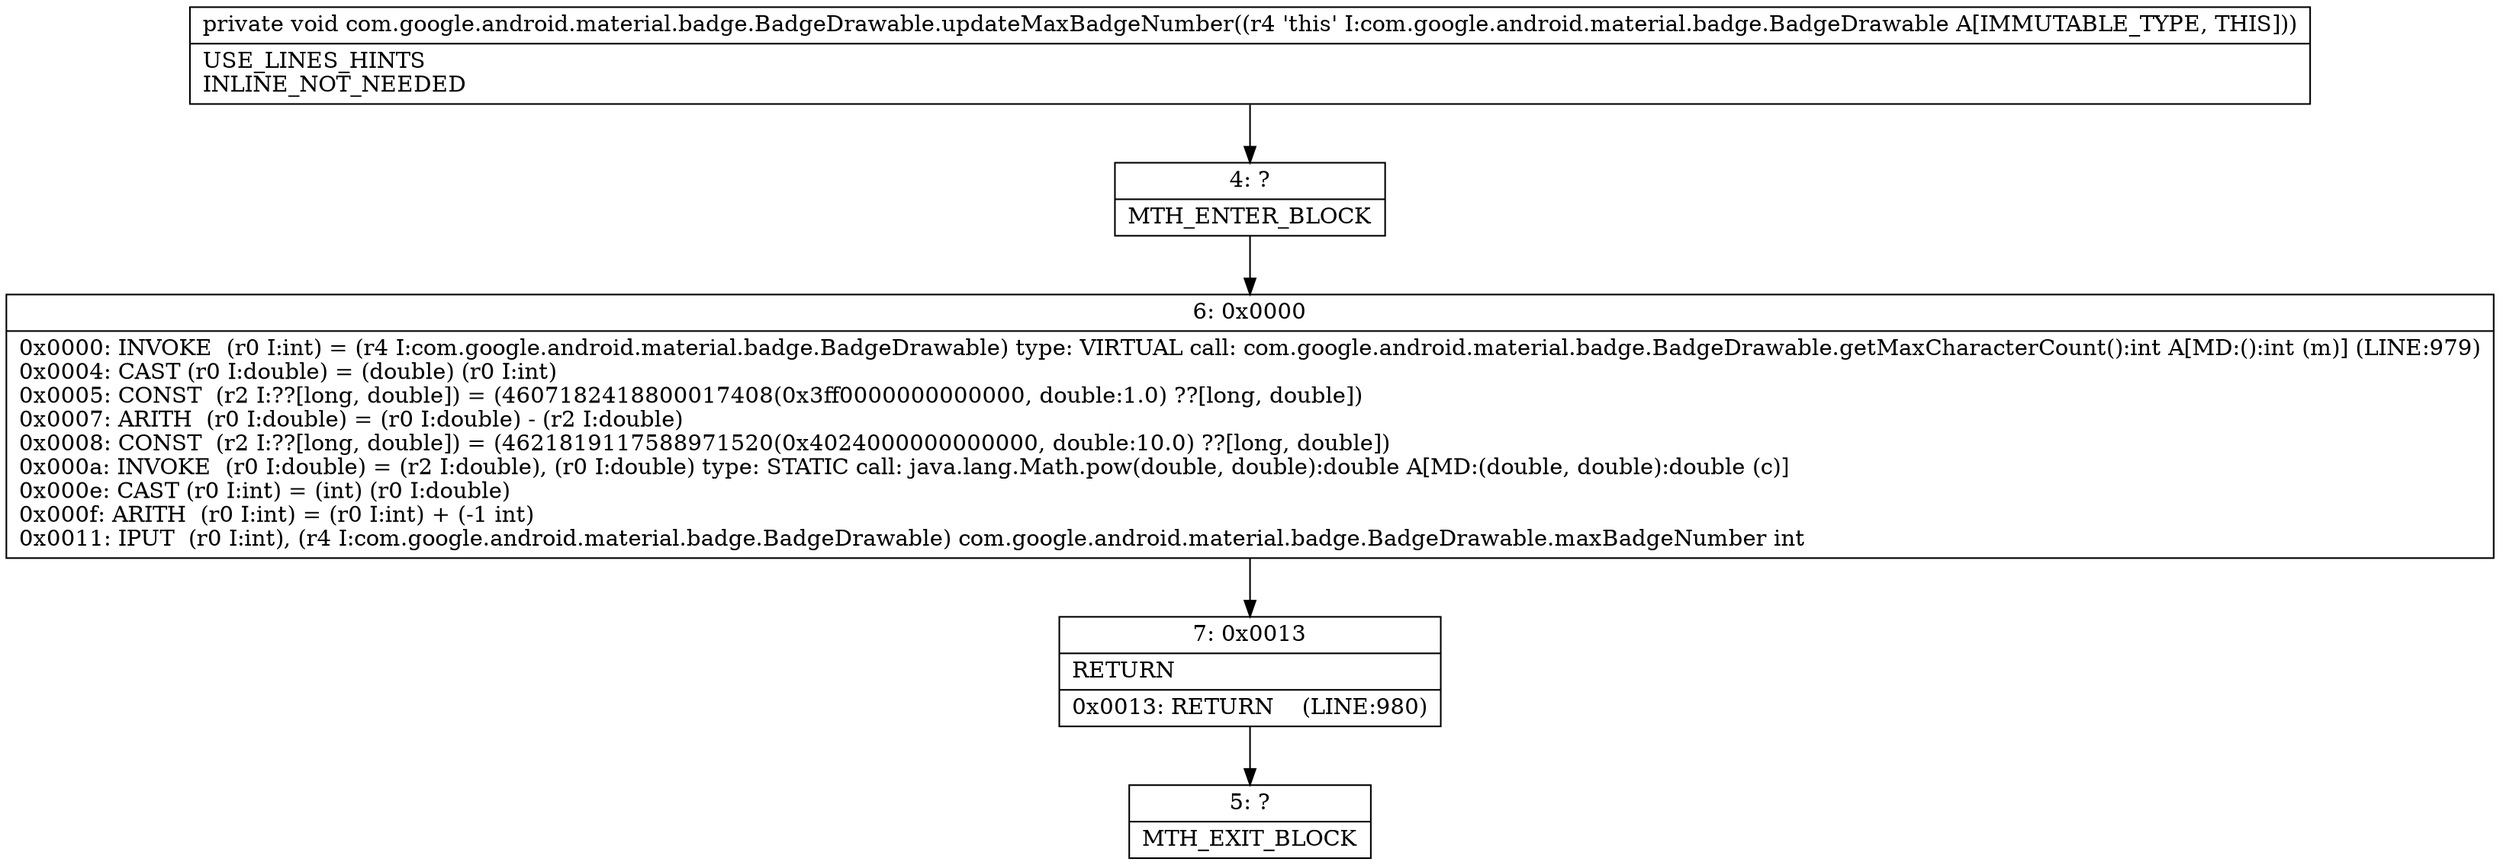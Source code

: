 digraph "CFG forcom.google.android.material.badge.BadgeDrawable.updateMaxBadgeNumber()V" {
Node_4 [shape=record,label="{4\:\ ?|MTH_ENTER_BLOCK\l}"];
Node_6 [shape=record,label="{6\:\ 0x0000|0x0000: INVOKE  (r0 I:int) = (r4 I:com.google.android.material.badge.BadgeDrawable) type: VIRTUAL call: com.google.android.material.badge.BadgeDrawable.getMaxCharacterCount():int A[MD:():int (m)] (LINE:979)\l0x0004: CAST (r0 I:double) = (double) (r0 I:int) \l0x0005: CONST  (r2 I:??[long, double]) = (4607182418800017408(0x3ff0000000000000, double:1.0) ??[long, double]) \l0x0007: ARITH  (r0 I:double) = (r0 I:double) \- (r2 I:double) \l0x0008: CONST  (r2 I:??[long, double]) = (4621819117588971520(0x4024000000000000, double:10.0) ??[long, double]) \l0x000a: INVOKE  (r0 I:double) = (r2 I:double), (r0 I:double) type: STATIC call: java.lang.Math.pow(double, double):double A[MD:(double, double):double (c)]\l0x000e: CAST (r0 I:int) = (int) (r0 I:double) \l0x000f: ARITH  (r0 I:int) = (r0 I:int) + (\-1 int) \l0x0011: IPUT  (r0 I:int), (r4 I:com.google.android.material.badge.BadgeDrawable) com.google.android.material.badge.BadgeDrawable.maxBadgeNumber int \l}"];
Node_7 [shape=record,label="{7\:\ 0x0013|RETURN\l|0x0013: RETURN    (LINE:980)\l}"];
Node_5 [shape=record,label="{5\:\ ?|MTH_EXIT_BLOCK\l}"];
MethodNode[shape=record,label="{private void com.google.android.material.badge.BadgeDrawable.updateMaxBadgeNumber((r4 'this' I:com.google.android.material.badge.BadgeDrawable A[IMMUTABLE_TYPE, THIS]))  | USE_LINES_HINTS\lINLINE_NOT_NEEDED\l}"];
MethodNode -> Node_4;Node_4 -> Node_6;
Node_6 -> Node_7;
Node_7 -> Node_5;
}

